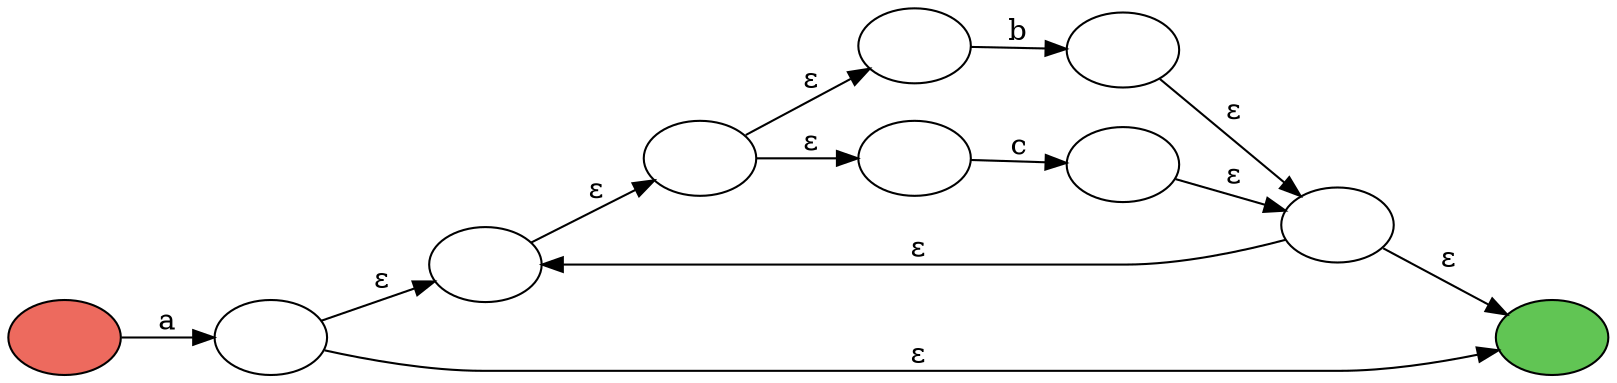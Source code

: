 digraph {
	graph [rankdir=LR]
	1 [label="" fillcolor="#ed6a5e" style=filled]
	2 [label=""]
	1 -> 2 [label=a]
	2 [label=""]
	3 [label=""]
	2 -> 3 [label=" ε"]
	3 [label=""]
	9 [label=""]
	3 -> 9 [label=" ε"]
	9 [label=""]
	5 [label=""]
	9 -> 5 [label=" ε"]
	5 [label=""]
	6 [label=""]
	5 -> 6 [label=b]
	6 [label=""]
	10 [label=""]
	6 -> 10 [label=" ε"]
	10 [label=""]
	12 [label=""]
	10 -> 12 [label=" ε"]
	12 [label="" fillcolor="#61c554" style=filled]
	3 [label=""]
	10 -> 3 [label=" ε"]
	7 [label=""]
	9 -> 7 [label=" ε"]
	7 [label=""]
	8 [label=""]
	7 -> 8 [label=c]
	8 [label=""]
	10 [label=""]
	8 -> 10 [label=" ε"]
	12 [label=""]
	2 -> 12 [label=" ε"]
}
